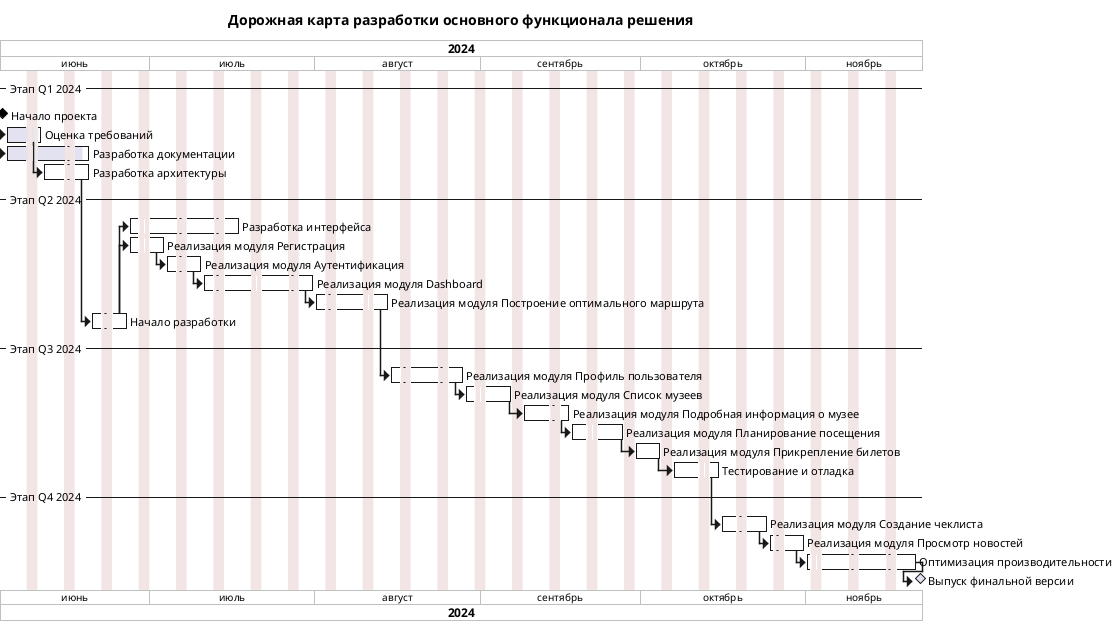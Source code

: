 
@startgantt

title Дорожная карта разработки основного функционала решения

language ru
printscale monthly zoom 5
saturday are closed
sunday are closed

Project starts the 3rd of June 2024

--Этап Q1 2024--
[Начало проекта] happens at 1st of June 2024 and is 100% completed
[Оценка требований] starts at 1st June 2024 and requires 5 days and is 90% completed
[Разработка документации] requires 12 days and is 90% completed
[Разработка архитектуры] requires 7 days and is 0% completed

[Начало проекта] --> [Разработка документации]
[Начало проекта] --> [Оценка требований]
[Оценка требований] --> [Разработка архитектуры]

--Этап Q2 2024--
[Разработка интерфейса] as [GUI] links to [[proto.html]]
[Реализация модуля Регистрация] as [reg] links to [[functional-reqs.html#SR-001-reg]]
[Реализация модуля Аутентификация] as [auth] links to [[functional-reqs.html#SR-002-auth]]
[Реализация модуля Dashboard] as [dashboard] links to [[functional-reqs.html#SR-003-dashboard]]
[Реализация модуля Построение оптимального маршрута] as [route] links to [[functional-reqs.html#SR-011-route]]

[Начало разработки] requires 5 days and is 0% completed
[GUI] requires 15 days and is 0% completed
[auth] requires 5 days and is 0% completed
[reg] requires 5 days and is 0% completed
[dashboard] requires 15 days and is 0% completed
[route] requires 10 days and is 0% completed

[Разработка архитектуры] --> [Начало разработки]
[Начало разработки] --> [GUI]
[Начало разработки] --> [reg]
[reg] --> [auth]
[auth] --> [dashboard]
[dashboard] --> [route]

--Этап Q3 2024--
[Реализация модуля Профиль пользователя] as [profile] links to [[functional-reqs.html#SR-004-profile]]
[Реализация модуля Список музеев] as [museum-lst] links to [[functional-reqs.html#SR-005-museum-lst]]
[Реализация модуля Подробная информация о музее] as [museum-details] links to [[functional-reqs.html#SR-006-museum-details]]
[Реализация модуля Планирование посещения] as [plan] links to [[functional-reqs.html#SR-007-plan]]
[Реализация модуля Прикрепление билетов] as [tickets] links to [[functional-reqs.html#SR-008-tickets]]

[profile] requires 10 days and is 0% completed
[museum-lst] requires 7 days and is 0% completed
[museum-details] requires 7 days and is 0% completed
[plan] requires 8 days and is 0% completed
[tickets] requires 5 days and is 0% completed
[Тестирование и отладка] requires 7 days and is 0% completed

[route] --> [profile]
[profile] --> [museum-lst]
[museum-lst] --> [museum-details]
[museum-details] --> [plan]
[plan] --> [tickets]
[tickets] --> [Тестирование и отладка]

--Этап Q4 2024--
[Реализация модуля Создание чеклиста] as [checklist] links to [[functional-reqs.html#SR-009-checklist]]
[Реализация модуля Просмотр новостей] as [news] links to [[functional-reqs.html#SR-010-news]]

[checklist] requires 7 days and is 0% completed
[news] requires 5 days and is 0% completed
[Оптимизация производительности] requires 15 days and is 0% completed
[Выпуск финальной версии] happens at [Оптимизация производительности]'s end and is 0% completed

[Тестирование и отладка] --> [checklist]
[checklist] --> [news]
[news] --> [Оптимизация производительности]
[Оптимизация производительности] --> [Выпуск финальной версии]

@endgantt
